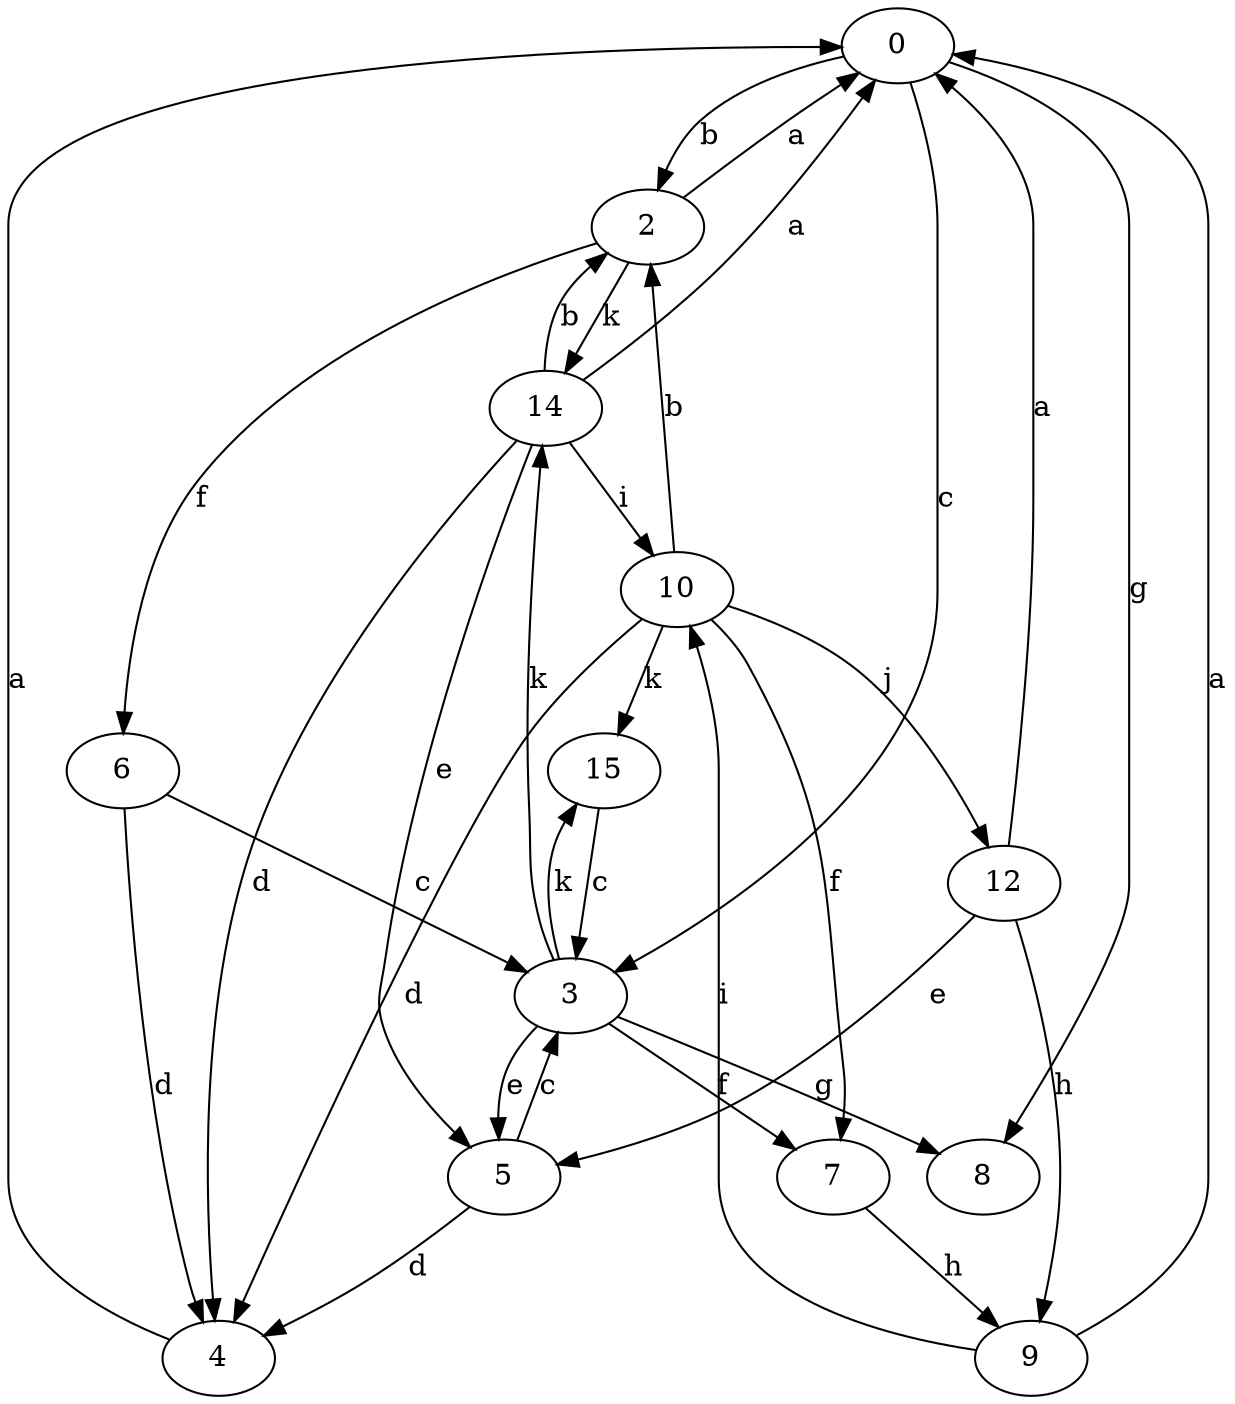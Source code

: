 strict digraph  {
0;
2;
3;
4;
5;
6;
7;
8;
9;
10;
12;
14;
15;
0 -> 2  [label=b];
0 -> 3  [label=c];
0 -> 8  [label=g];
2 -> 0  [label=a];
2 -> 6  [label=f];
2 -> 14  [label=k];
3 -> 5  [label=e];
3 -> 7  [label=f];
3 -> 8  [label=g];
3 -> 14  [label=k];
3 -> 15  [label=k];
4 -> 0  [label=a];
5 -> 3  [label=c];
5 -> 4  [label=d];
6 -> 3  [label=c];
6 -> 4  [label=d];
7 -> 9  [label=h];
9 -> 0  [label=a];
9 -> 10  [label=i];
10 -> 2  [label=b];
10 -> 4  [label=d];
10 -> 7  [label=f];
10 -> 12  [label=j];
10 -> 15  [label=k];
12 -> 0  [label=a];
12 -> 5  [label=e];
12 -> 9  [label=h];
14 -> 0  [label=a];
14 -> 2  [label=b];
14 -> 4  [label=d];
14 -> 5  [label=e];
14 -> 10  [label=i];
15 -> 3  [label=c];
}
